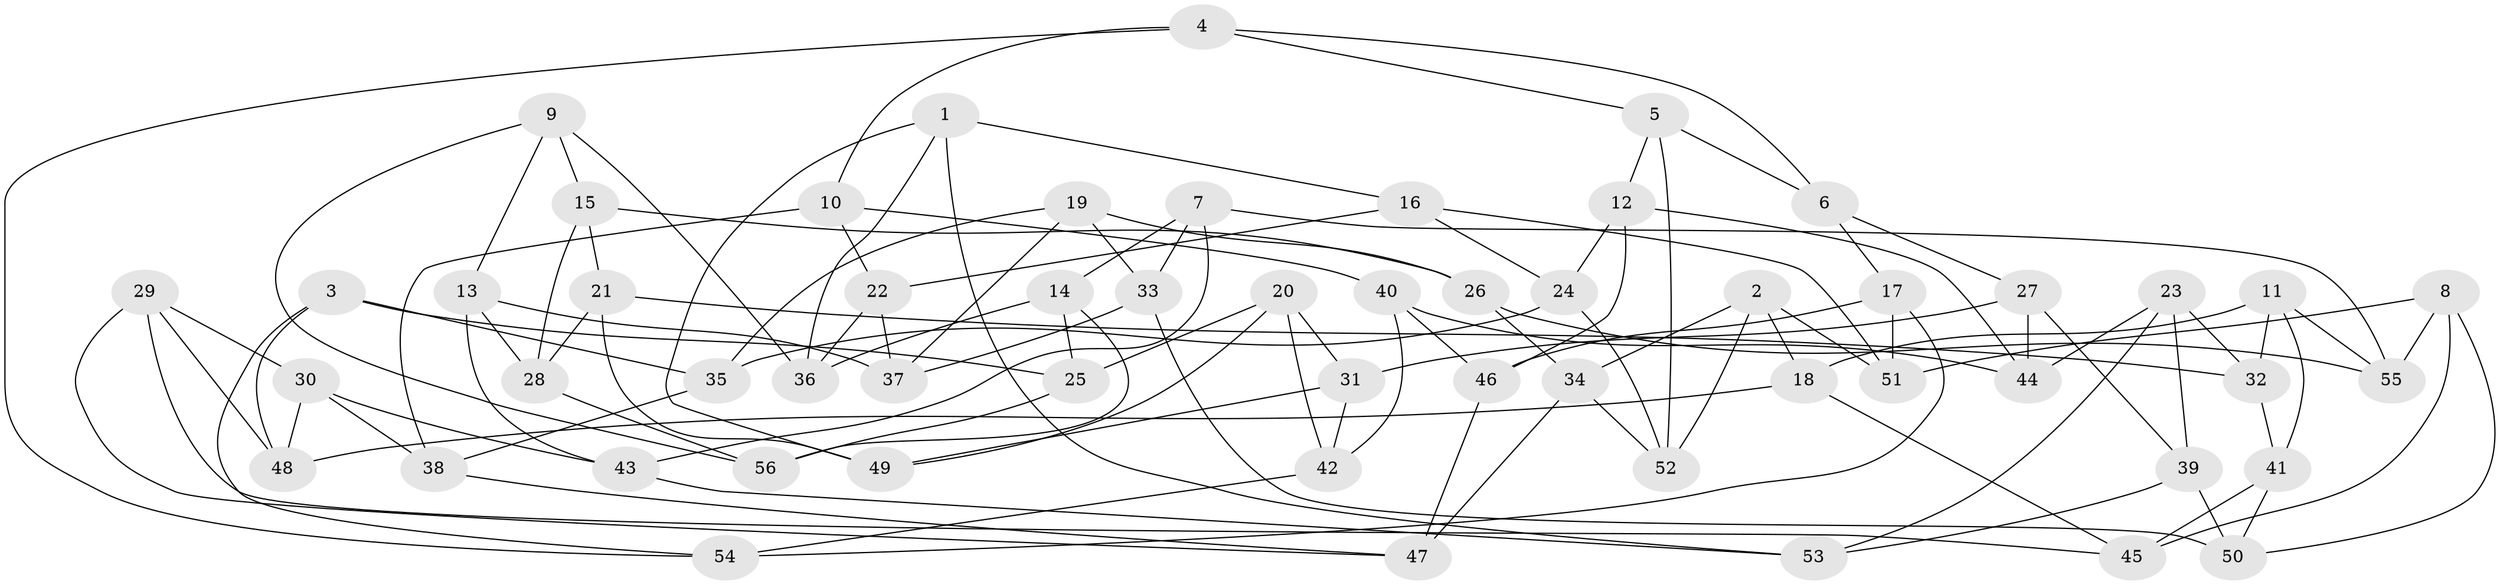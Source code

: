 // coarse degree distribution, {4: 0.21875, 6: 0.28125, 5: 0.375, 3: 0.125}
// Generated by graph-tools (version 1.1) at 2025/42/03/06/25 10:42:25]
// undirected, 56 vertices, 112 edges
graph export_dot {
graph [start="1"]
  node [color=gray90,style=filled];
  1;
  2;
  3;
  4;
  5;
  6;
  7;
  8;
  9;
  10;
  11;
  12;
  13;
  14;
  15;
  16;
  17;
  18;
  19;
  20;
  21;
  22;
  23;
  24;
  25;
  26;
  27;
  28;
  29;
  30;
  31;
  32;
  33;
  34;
  35;
  36;
  37;
  38;
  39;
  40;
  41;
  42;
  43;
  44;
  45;
  46;
  47;
  48;
  49;
  50;
  51;
  52;
  53;
  54;
  55;
  56;
  1 -- 16;
  1 -- 53;
  1 -- 49;
  1 -- 36;
  2 -- 18;
  2 -- 51;
  2 -- 34;
  2 -- 52;
  3 -- 54;
  3 -- 35;
  3 -- 48;
  3 -- 25;
  4 -- 6;
  4 -- 54;
  4 -- 10;
  4 -- 5;
  5 -- 12;
  5 -- 52;
  5 -- 6;
  6 -- 17;
  6 -- 27;
  7 -- 14;
  7 -- 55;
  7 -- 43;
  7 -- 33;
  8 -- 45;
  8 -- 55;
  8 -- 51;
  8 -- 50;
  9 -- 36;
  9 -- 56;
  9 -- 15;
  9 -- 13;
  10 -- 22;
  10 -- 38;
  10 -- 40;
  11 -- 55;
  11 -- 18;
  11 -- 32;
  11 -- 41;
  12 -- 44;
  12 -- 46;
  12 -- 24;
  13 -- 37;
  13 -- 43;
  13 -- 28;
  14 -- 25;
  14 -- 56;
  14 -- 36;
  15 -- 26;
  15 -- 21;
  15 -- 28;
  16 -- 24;
  16 -- 51;
  16 -- 22;
  17 -- 51;
  17 -- 54;
  17 -- 46;
  18 -- 48;
  18 -- 45;
  19 -- 33;
  19 -- 26;
  19 -- 37;
  19 -- 35;
  20 -- 31;
  20 -- 49;
  20 -- 25;
  20 -- 42;
  21 -- 32;
  21 -- 49;
  21 -- 28;
  22 -- 37;
  22 -- 36;
  23 -- 53;
  23 -- 32;
  23 -- 44;
  23 -- 39;
  24 -- 35;
  24 -- 52;
  25 -- 56;
  26 -- 55;
  26 -- 34;
  27 -- 39;
  27 -- 44;
  27 -- 31;
  28 -- 56;
  29 -- 48;
  29 -- 45;
  29 -- 30;
  29 -- 47;
  30 -- 43;
  30 -- 48;
  30 -- 38;
  31 -- 49;
  31 -- 42;
  32 -- 41;
  33 -- 50;
  33 -- 37;
  34 -- 47;
  34 -- 52;
  35 -- 38;
  38 -- 47;
  39 -- 50;
  39 -- 53;
  40 -- 46;
  40 -- 42;
  40 -- 44;
  41 -- 50;
  41 -- 45;
  42 -- 54;
  43 -- 53;
  46 -- 47;
}
